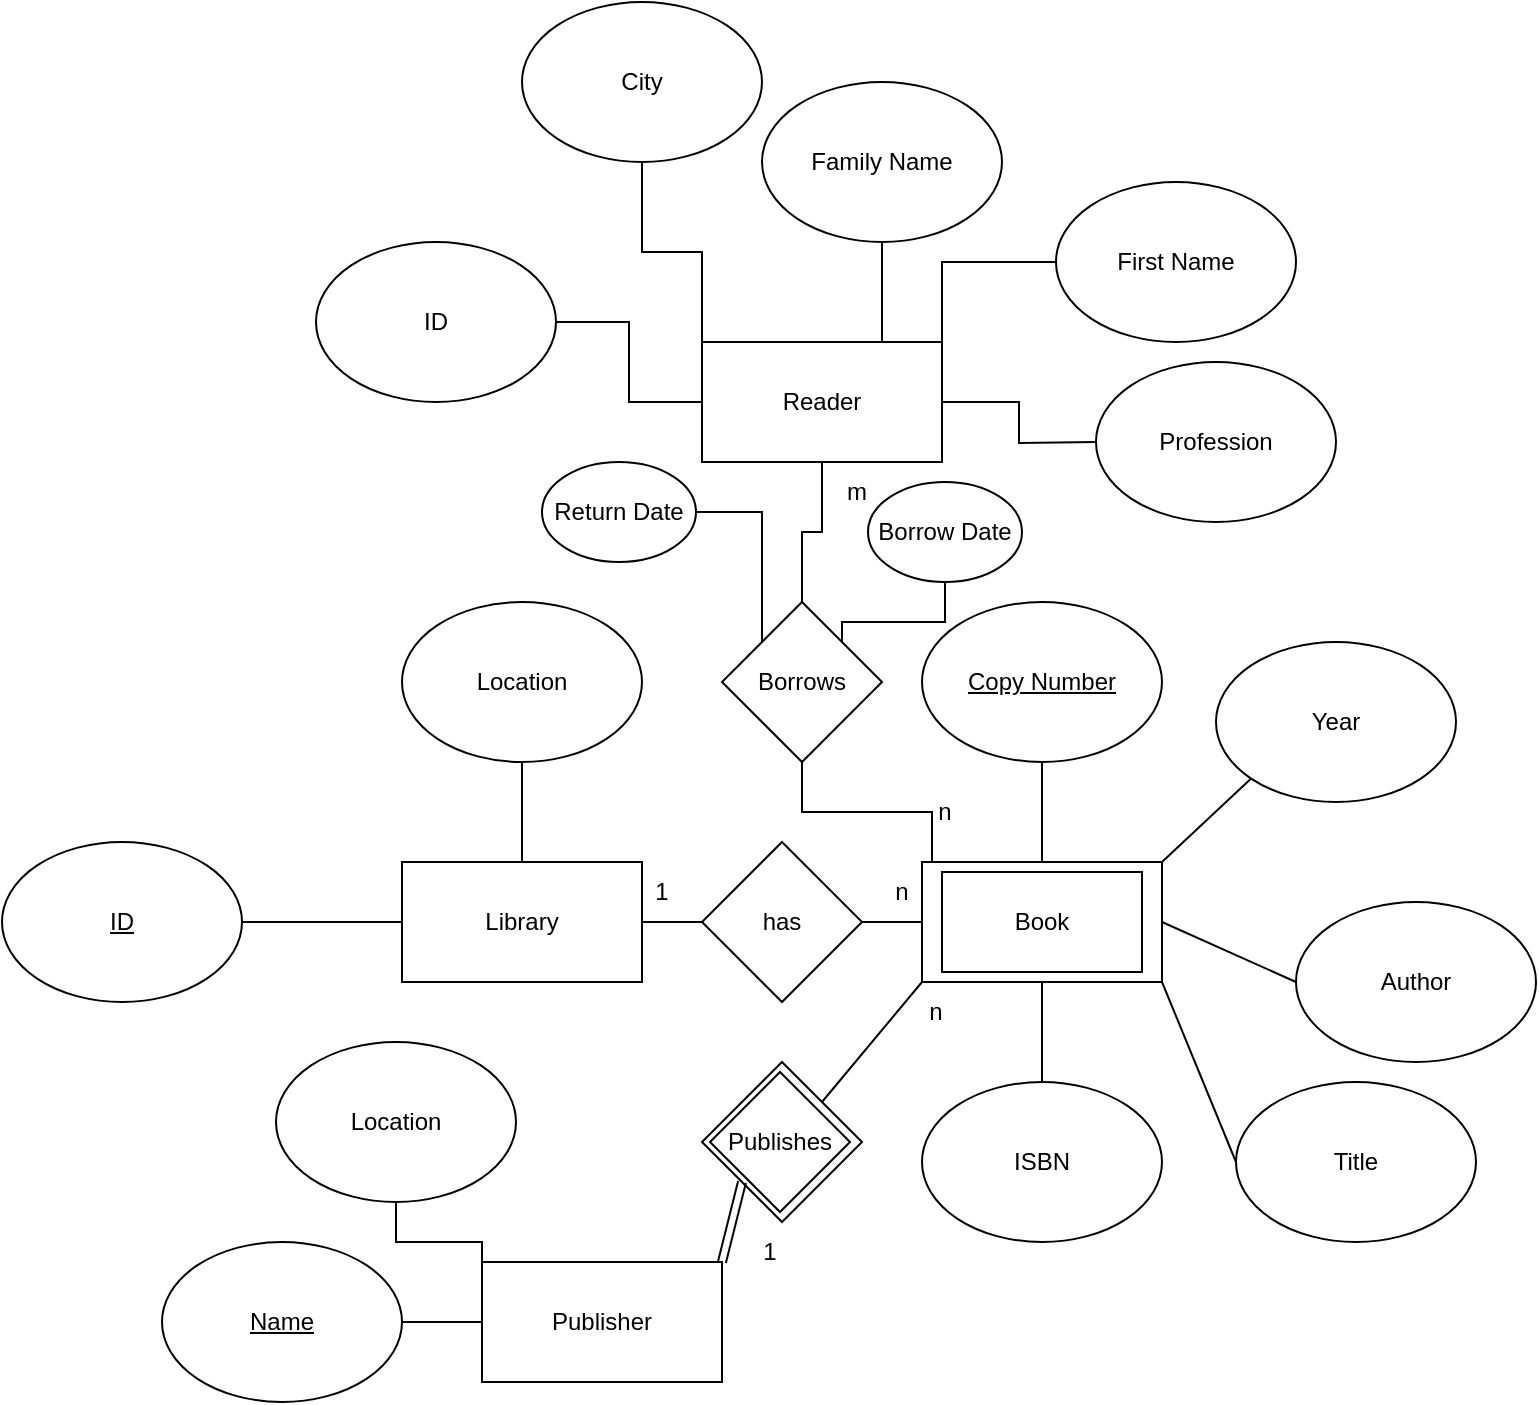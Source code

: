 <mxfile version="24.7.17">
  <diagram name="Strona-1" id="jzicrpEZFnxzwJzOAzO0">
    <mxGraphModel dx="1329" dy="1455" grid="1" gridSize="10" guides="1" tooltips="1" connect="1" arrows="1" fold="1" page="1" pageScale="1" pageWidth="827" pageHeight="1169" math="0" shadow="0">
      <root>
        <mxCell id="0" />
        <mxCell id="1" parent="0" />
        <mxCell id="wNZ7_CtL01pOWSLMKjwJ-1" value="Library" style="rounded=0;whiteSpace=wrap;html=1;" vertex="1" parent="1">
          <mxGeometry x="-627" y="150" width="120" height="60" as="geometry" />
        </mxCell>
        <mxCell id="wNZ7_CtL01pOWSLMKjwJ-2" value="&lt;u&gt;ID&lt;/u&gt;" style="ellipse;whiteSpace=wrap;html=1;" vertex="1" parent="1">
          <mxGeometry x="-827" y="140" width="120" height="80" as="geometry" />
        </mxCell>
        <mxCell id="wNZ7_CtL01pOWSLMKjwJ-5" value="Location" style="ellipse;whiteSpace=wrap;html=1;" vertex="1" parent="1">
          <mxGeometry x="-627" y="20" width="120" height="80" as="geometry" />
        </mxCell>
        <mxCell id="wNZ7_CtL01pOWSLMKjwJ-7" value="Book" style="rounded=0;whiteSpace=wrap;html=1;shadow=0;glass=0;" vertex="1" parent="1">
          <mxGeometry x="-367" y="150" width="120" height="60" as="geometry" />
        </mxCell>
        <mxCell id="wNZ7_CtL01pOWSLMKjwJ-8" value="has" style="rhombus;whiteSpace=wrap;html=1;" vertex="1" parent="1">
          <mxGeometry x="-477" y="140" width="80" height="80" as="geometry" />
        </mxCell>
        <mxCell id="wNZ7_CtL01pOWSLMKjwJ-9" value="" style="endArrow=none;html=1;rounded=0;exitX=0;exitY=0.5;exitDx=0;exitDy=0;entryX=1;entryY=0.5;entryDx=0;entryDy=0;" edge="1" parent="1" source="wNZ7_CtL01pOWSLMKjwJ-1" target="wNZ7_CtL01pOWSLMKjwJ-2">
          <mxGeometry width="50" height="50" relative="1" as="geometry">
            <mxPoint x="-597" y="200" as="sourcePoint" />
            <mxPoint x="-547" y="150" as="targetPoint" />
          </mxGeometry>
        </mxCell>
        <mxCell id="wNZ7_CtL01pOWSLMKjwJ-10" value="" style="endArrow=none;html=1;rounded=0;entryX=0.5;entryY=1;entryDx=0;entryDy=0;" edge="1" parent="1" target="wNZ7_CtL01pOWSLMKjwJ-5">
          <mxGeometry width="50" height="50" relative="1" as="geometry">
            <mxPoint x="-567" y="150" as="sourcePoint" />
            <mxPoint x="-517" y="110" as="targetPoint" />
          </mxGeometry>
        </mxCell>
        <mxCell id="wNZ7_CtL01pOWSLMKjwJ-11" value="" style="endArrow=none;html=1;rounded=0;exitX=1;exitY=0.5;exitDx=0;exitDy=0;" edge="1" parent="1" source="wNZ7_CtL01pOWSLMKjwJ-1">
          <mxGeometry width="50" height="50" relative="1" as="geometry">
            <mxPoint x="-457" y="230" as="sourcePoint" />
            <mxPoint x="-477" y="180" as="targetPoint" />
          </mxGeometry>
        </mxCell>
        <mxCell id="wNZ7_CtL01pOWSLMKjwJ-12" value="" style="endArrow=none;html=1;rounded=0;entryX=0;entryY=0.5;entryDx=0;entryDy=0;" edge="1" parent="1" source="wNZ7_CtL01pOWSLMKjwJ-8" target="wNZ7_CtL01pOWSLMKjwJ-7">
          <mxGeometry width="50" height="50" relative="1" as="geometry">
            <mxPoint x="-407" y="320" as="sourcePoint" />
            <mxPoint x="-357" y="270" as="targetPoint" />
          </mxGeometry>
        </mxCell>
        <mxCell id="wNZ7_CtL01pOWSLMKjwJ-13" value="1" style="text;html=1;align=center;verticalAlign=middle;whiteSpace=wrap;rounded=0;" vertex="1" parent="1">
          <mxGeometry x="-527" y="150" width="60" height="30" as="geometry" />
        </mxCell>
        <mxCell id="wNZ7_CtL01pOWSLMKjwJ-14" value="n" style="text;html=1;align=center;verticalAlign=middle;whiteSpace=wrap;rounded=0;" vertex="1" parent="1">
          <mxGeometry x="-407" y="150" width="60" height="30" as="geometry" />
        </mxCell>
        <mxCell id="wNZ7_CtL01pOWSLMKjwJ-15" value="&lt;u&gt;Copy Number&lt;/u&gt;" style="ellipse;whiteSpace=wrap;html=1;" vertex="1" parent="1">
          <mxGeometry x="-367" y="20" width="120" height="80" as="geometry" />
        </mxCell>
        <mxCell id="wNZ7_CtL01pOWSLMKjwJ-16" value="" style="endArrow=none;html=1;rounded=0;entryX=0.5;entryY=1;entryDx=0;entryDy=0;" edge="1" parent="1" source="wNZ7_CtL01pOWSLMKjwJ-7" target="wNZ7_CtL01pOWSLMKjwJ-15">
          <mxGeometry width="50" height="50" relative="1" as="geometry">
            <mxPoint x="-597" y="200" as="sourcePoint" />
            <mxPoint x="-547" y="150" as="targetPoint" />
          </mxGeometry>
        </mxCell>
        <mxCell id="wNZ7_CtL01pOWSLMKjwJ-17" value="ISBN" style="ellipse;whiteSpace=wrap;html=1;" vertex="1" parent="1">
          <mxGeometry x="-367" y="260" width="120" height="80" as="geometry" />
        </mxCell>
        <mxCell id="wNZ7_CtL01pOWSLMKjwJ-18" value="" style="endArrow=none;html=1;rounded=0;entryX=0.5;entryY=0;entryDx=0;entryDy=0;exitX=0.5;exitY=1;exitDx=0;exitDy=0;" edge="1" parent="1" source="wNZ7_CtL01pOWSLMKjwJ-7" target="wNZ7_CtL01pOWSLMKjwJ-17">
          <mxGeometry width="50" height="50" relative="1" as="geometry">
            <mxPoint x="-297" y="160" as="sourcePoint" />
            <mxPoint x="-297" y="110" as="targetPoint" />
          </mxGeometry>
        </mxCell>
        <mxCell id="wNZ7_CtL01pOWSLMKjwJ-19" value="Year" style="ellipse;whiteSpace=wrap;html=1;" vertex="1" parent="1">
          <mxGeometry x="-220" y="40" width="120" height="80" as="geometry" />
        </mxCell>
        <mxCell id="wNZ7_CtL01pOWSLMKjwJ-20" value="Author" style="ellipse;whiteSpace=wrap;html=1;" vertex="1" parent="1">
          <mxGeometry x="-180" y="170" width="120" height="80" as="geometry" />
        </mxCell>
        <mxCell id="wNZ7_CtL01pOWSLMKjwJ-21" value="Title" style="ellipse;whiteSpace=wrap;html=1;" vertex="1" parent="1">
          <mxGeometry x="-210" y="260" width="120" height="80" as="geometry" />
        </mxCell>
        <mxCell id="wNZ7_CtL01pOWSLMKjwJ-22" value="" style="endArrow=none;html=1;rounded=0;entryX=1;entryY=1;entryDx=0;entryDy=0;exitX=0;exitY=0.5;exitDx=0;exitDy=0;" edge="1" parent="1" source="wNZ7_CtL01pOWSLMKjwJ-21" target="wNZ7_CtL01pOWSLMKjwJ-7">
          <mxGeometry width="50" height="50" relative="1" as="geometry">
            <mxPoint x="-220" y="420" as="sourcePoint" />
            <mxPoint x="-170" y="370" as="targetPoint" />
          </mxGeometry>
        </mxCell>
        <mxCell id="wNZ7_CtL01pOWSLMKjwJ-23" value="" style="endArrow=none;html=1;rounded=0;entryX=1;entryY=0.5;entryDx=0;entryDy=0;exitX=0;exitY=0.5;exitDx=0;exitDy=0;" edge="1" parent="1" source="wNZ7_CtL01pOWSLMKjwJ-20" target="wNZ7_CtL01pOWSLMKjwJ-7">
          <mxGeometry width="50" height="50" relative="1" as="geometry">
            <mxPoint x="-220" y="440" as="sourcePoint" />
            <mxPoint x="-170" y="390" as="targetPoint" />
          </mxGeometry>
        </mxCell>
        <mxCell id="wNZ7_CtL01pOWSLMKjwJ-24" value="" style="endArrow=none;html=1;rounded=0;entryX=1;entryY=0;entryDx=0;entryDy=0;exitX=0;exitY=1;exitDx=0;exitDy=0;" edge="1" parent="1" source="wNZ7_CtL01pOWSLMKjwJ-19" target="wNZ7_CtL01pOWSLMKjwJ-7">
          <mxGeometry width="50" height="50" relative="1" as="geometry">
            <mxPoint x="-190" y="470" as="sourcePoint" />
            <mxPoint x="-140" y="420" as="targetPoint" />
          </mxGeometry>
        </mxCell>
        <mxCell id="wNZ7_CtL01pOWSLMKjwJ-25" value="Publisher" style="rounded=0;whiteSpace=wrap;html=1;" vertex="1" parent="1">
          <mxGeometry x="-587" y="350" width="120" height="60" as="geometry" />
        </mxCell>
        <mxCell id="wNZ7_CtL01pOWSLMKjwJ-26" value="Publishes" style="rhombus;whiteSpace=wrap;html=1;" vertex="1" parent="1">
          <mxGeometry x="-477" y="250" width="80" height="80" as="geometry" />
        </mxCell>
        <mxCell id="wNZ7_CtL01pOWSLMKjwJ-27" value="" style="endArrow=none;html=1;rounded=0;exitX=1;exitY=0;exitDx=0;exitDy=0;entryX=0;entryY=1;entryDx=0;entryDy=0;shape=link;" edge="1" parent="1" source="wNZ7_CtL01pOWSLMKjwJ-25" target="wNZ7_CtL01pOWSLMKjwJ-26">
          <mxGeometry width="50" height="50" relative="1" as="geometry">
            <mxPoint x="-410" y="410" as="sourcePoint" />
            <mxPoint x="-360" y="360" as="targetPoint" />
          </mxGeometry>
        </mxCell>
        <mxCell id="wNZ7_CtL01pOWSLMKjwJ-28" value="" style="endArrow=none;html=1;rounded=0;entryX=0;entryY=1;entryDx=0;entryDy=0;exitX=1;exitY=0;exitDx=0;exitDy=0;" edge="1" parent="1" source="wNZ7_CtL01pOWSLMKjwJ-26" target="wNZ7_CtL01pOWSLMKjwJ-7">
          <mxGeometry width="50" height="50" relative="1" as="geometry">
            <mxPoint x="-410" y="440" as="sourcePoint" />
            <mxPoint x="-360" y="390" as="targetPoint" />
          </mxGeometry>
        </mxCell>
        <mxCell id="wNZ7_CtL01pOWSLMKjwJ-29" value="1" style="text;html=1;align=center;verticalAlign=middle;whiteSpace=wrap;rounded=0;" vertex="1" parent="1">
          <mxGeometry x="-473" y="330" width="60" height="30" as="geometry" />
        </mxCell>
        <mxCell id="wNZ7_CtL01pOWSLMKjwJ-32" value="n" style="text;html=1;align=center;verticalAlign=middle;whiteSpace=wrap;rounded=0;" vertex="1" parent="1">
          <mxGeometry x="-390" y="210" width="60" height="30" as="geometry" />
        </mxCell>
        <mxCell id="wNZ7_CtL01pOWSLMKjwJ-36" style="edgeStyle=orthogonalEdgeStyle;rounded=0;orthogonalLoop=1;jettySize=auto;html=1;entryX=0;entryY=0.5;entryDx=0;entryDy=0;endArrow=none;endFill=0;" edge="1" parent="1" source="wNZ7_CtL01pOWSLMKjwJ-33" target="wNZ7_CtL01pOWSLMKjwJ-25">
          <mxGeometry relative="1" as="geometry" />
        </mxCell>
        <mxCell id="wNZ7_CtL01pOWSLMKjwJ-33" value="&lt;u&gt;Name&lt;/u&gt;" style="ellipse;whiteSpace=wrap;html=1;" vertex="1" parent="1">
          <mxGeometry x="-747" y="340" width="120" height="80" as="geometry" />
        </mxCell>
        <mxCell id="wNZ7_CtL01pOWSLMKjwJ-35" style="edgeStyle=orthogonalEdgeStyle;rounded=0;orthogonalLoop=1;jettySize=auto;html=1;entryX=0;entryY=0;entryDx=0;entryDy=0;endArrow=none;endFill=0;" edge="1" parent="1" source="wNZ7_CtL01pOWSLMKjwJ-34" target="wNZ7_CtL01pOWSLMKjwJ-25">
          <mxGeometry relative="1" as="geometry" />
        </mxCell>
        <mxCell id="wNZ7_CtL01pOWSLMKjwJ-34" value="Location" style="ellipse;whiteSpace=wrap;html=1;" vertex="1" parent="1">
          <mxGeometry x="-690" y="240" width="120" height="80" as="geometry" />
        </mxCell>
        <mxCell id="wNZ7_CtL01pOWSLMKjwJ-37" value="Reader" style="rounded=0;whiteSpace=wrap;html=1;" vertex="1" parent="1">
          <mxGeometry x="-477" y="-110" width="120" height="60" as="geometry" />
        </mxCell>
        <mxCell id="wNZ7_CtL01pOWSLMKjwJ-47" style="edgeStyle=orthogonalEdgeStyle;rounded=0;orthogonalLoop=1;jettySize=auto;html=1;entryX=0;entryY=0.5;entryDx=0;entryDy=0;endArrow=none;endFill=0;" edge="1" parent="1" source="wNZ7_CtL01pOWSLMKjwJ-38" target="wNZ7_CtL01pOWSLMKjwJ-37">
          <mxGeometry relative="1" as="geometry" />
        </mxCell>
        <mxCell id="wNZ7_CtL01pOWSLMKjwJ-38" value="ID" style="ellipse;whiteSpace=wrap;html=1;" vertex="1" parent="1">
          <mxGeometry x="-670" y="-160" width="120" height="80" as="geometry" />
        </mxCell>
        <mxCell id="wNZ7_CtL01pOWSLMKjwJ-45" style="edgeStyle=orthogonalEdgeStyle;rounded=0;orthogonalLoop=1;jettySize=auto;html=1;entryX=0.75;entryY=0;entryDx=0;entryDy=0;endArrow=none;endFill=0;" edge="1" parent="1" source="wNZ7_CtL01pOWSLMKjwJ-39" target="wNZ7_CtL01pOWSLMKjwJ-37">
          <mxGeometry relative="1" as="geometry" />
        </mxCell>
        <mxCell id="wNZ7_CtL01pOWSLMKjwJ-39" value="Family Name" style="ellipse;whiteSpace=wrap;html=1;" vertex="1" parent="1">
          <mxGeometry x="-447" y="-240" width="120" height="80" as="geometry" />
        </mxCell>
        <mxCell id="wNZ7_CtL01pOWSLMKjwJ-44" style="edgeStyle=orthogonalEdgeStyle;rounded=0;orthogonalLoop=1;jettySize=auto;html=1;entryX=1;entryY=0;entryDx=0;entryDy=0;endArrow=none;endFill=0;" edge="1" parent="1" source="wNZ7_CtL01pOWSLMKjwJ-40" target="wNZ7_CtL01pOWSLMKjwJ-37">
          <mxGeometry relative="1" as="geometry" />
        </mxCell>
        <mxCell id="wNZ7_CtL01pOWSLMKjwJ-40" value="First Name" style="ellipse;whiteSpace=wrap;html=1;" vertex="1" parent="1">
          <mxGeometry x="-300" y="-190" width="120" height="80" as="geometry" />
        </mxCell>
        <mxCell id="wNZ7_CtL01pOWSLMKjwJ-46" style="edgeStyle=orthogonalEdgeStyle;rounded=0;orthogonalLoop=1;jettySize=auto;html=1;entryX=0;entryY=0;entryDx=0;entryDy=0;endArrow=none;endFill=0;" edge="1" parent="1" source="wNZ7_CtL01pOWSLMKjwJ-41" target="wNZ7_CtL01pOWSLMKjwJ-37">
          <mxGeometry relative="1" as="geometry" />
        </mxCell>
        <mxCell id="wNZ7_CtL01pOWSLMKjwJ-41" value="City" style="ellipse;whiteSpace=wrap;html=1;" vertex="1" parent="1">
          <mxGeometry x="-567" y="-280" width="120" height="80" as="geometry" />
        </mxCell>
        <mxCell id="wNZ7_CtL01pOWSLMKjwJ-43" style="edgeStyle=orthogonalEdgeStyle;rounded=0;orthogonalLoop=1;jettySize=auto;html=1;entryX=1;entryY=0.5;entryDx=0;entryDy=0;endArrow=none;endFill=0;" edge="1" parent="1" target="wNZ7_CtL01pOWSLMKjwJ-37">
          <mxGeometry relative="1" as="geometry">
            <mxPoint x="-280.0" y="-60.0" as="sourcePoint" />
          </mxGeometry>
        </mxCell>
        <mxCell id="wNZ7_CtL01pOWSLMKjwJ-42" value="Profession" style="ellipse;whiteSpace=wrap;html=1;" vertex="1" parent="1">
          <mxGeometry x="-280" y="-100" width="120" height="80" as="geometry" />
        </mxCell>
        <mxCell id="wNZ7_CtL01pOWSLMKjwJ-50" style="edgeStyle=orthogonalEdgeStyle;rounded=0;orthogonalLoop=1;jettySize=auto;html=1;entryX=0.5;entryY=1;entryDx=0;entryDy=0;endArrow=none;endFill=0;" edge="1" parent="1" source="wNZ7_CtL01pOWSLMKjwJ-49" target="wNZ7_CtL01pOWSLMKjwJ-37">
          <mxGeometry relative="1" as="geometry" />
        </mxCell>
        <mxCell id="wNZ7_CtL01pOWSLMKjwJ-51" style="edgeStyle=orthogonalEdgeStyle;rounded=0;orthogonalLoop=1;jettySize=auto;html=1;entryX=0.75;entryY=0;entryDx=0;entryDy=0;endArrow=none;endFill=0;" edge="1" parent="1" source="wNZ7_CtL01pOWSLMKjwJ-49" target="wNZ7_CtL01pOWSLMKjwJ-14">
          <mxGeometry relative="1" as="geometry" />
        </mxCell>
        <mxCell id="wNZ7_CtL01pOWSLMKjwJ-49" value="Borrows" style="rhombus;whiteSpace=wrap;html=1;" vertex="1" parent="1">
          <mxGeometry x="-467" y="20" width="80" height="80" as="geometry" />
        </mxCell>
        <mxCell id="wNZ7_CtL01pOWSLMKjwJ-53" value="m" style="text;html=1;align=center;verticalAlign=middle;whiteSpace=wrap;rounded=0;" vertex="1" parent="1">
          <mxGeometry x="-413" y="-50" width="27" height="30" as="geometry" />
        </mxCell>
        <mxCell id="wNZ7_CtL01pOWSLMKjwJ-55" value="n" style="text;html=1;align=center;verticalAlign=middle;whiteSpace=wrap;rounded=0;" vertex="1" parent="1">
          <mxGeometry x="-367" y="110" width="23" height="30" as="geometry" />
        </mxCell>
        <mxCell id="wNZ7_CtL01pOWSLMKjwJ-58" style="edgeStyle=orthogonalEdgeStyle;rounded=0;orthogonalLoop=1;jettySize=auto;html=1;entryX=0;entryY=0;entryDx=0;entryDy=0;endArrow=none;endFill=0;" edge="1" parent="1" source="wNZ7_CtL01pOWSLMKjwJ-56" target="wNZ7_CtL01pOWSLMKjwJ-49">
          <mxGeometry relative="1" as="geometry" />
        </mxCell>
        <mxCell id="wNZ7_CtL01pOWSLMKjwJ-56" value="Return Date" style="ellipse;whiteSpace=wrap;html=1;" vertex="1" parent="1">
          <mxGeometry x="-557" y="-50" width="77" height="50" as="geometry" />
        </mxCell>
        <mxCell id="wNZ7_CtL01pOWSLMKjwJ-59" style="edgeStyle=orthogonalEdgeStyle;rounded=0;orthogonalLoop=1;jettySize=auto;html=1;entryX=1;entryY=0;entryDx=0;entryDy=0;endArrow=none;endFill=0;" edge="1" parent="1" source="wNZ7_CtL01pOWSLMKjwJ-57" target="wNZ7_CtL01pOWSLMKjwJ-49">
          <mxGeometry relative="1" as="geometry" />
        </mxCell>
        <mxCell id="wNZ7_CtL01pOWSLMKjwJ-57" value="Borrow Date" style="ellipse;whiteSpace=wrap;html=1;" vertex="1" parent="1">
          <mxGeometry x="-394" y="-40" width="77" height="50" as="geometry" />
        </mxCell>
        <mxCell id="wNZ7_CtL01pOWSLMKjwJ-60" value="Book" style="rounded=0;whiteSpace=wrap;html=1;" vertex="1" parent="1">
          <mxGeometry x="-357" y="155" width="100" height="50" as="geometry" />
        </mxCell>
        <mxCell id="wNZ7_CtL01pOWSLMKjwJ-61" value="Publishes" style="rhombus;whiteSpace=wrap;html=1;" vertex="1" parent="1">
          <mxGeometry x="-473" y="255" width="70" height="70" as="geometry" />
        </mxCell>
      </root>
    </mxGraphModel>
  </diagram>
</mxfile>
